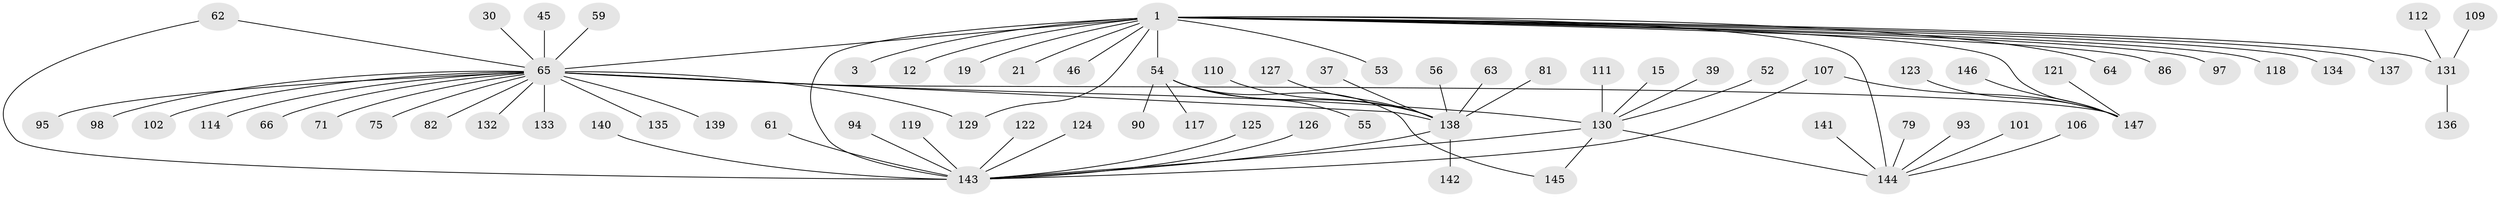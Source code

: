 // original degree distribution, {25: 0.006802721088435374, 5: 0.047619047619047616, 1: 0.5714285714285714, 2: 0.21768707482993196, 6: 0.027210884353741496, 4: 0.047619047619047616, 14: 0.006802721088435374, 9: 0.013605442176870748, 7: 0.013605442176870748, 3: 0.04081632653061224, 8: 0.006802721088435374}
// Generated by graph-tools (version 1.1) at 2025/47/03/09/25 04:47:49]
// undirected, 73 vertices, 81 edges
graph export_dot {
graph [start="1"]
  node [color=gray90,style=filled];
  1;
  3;
  12;
  15 [super="+14"];
  19;
  21;
  30;
  37;
  39;
  45;
  46;
  52;
  53;
  54 [super="+43"];
  55;
  56;
  59 [super="+42"];
  61;
  62;
  63;
  64;
  65 [super="+32+9"];
  66;
  71 [super="+25"];
  75;
  79;
  81;
  82 [super="+27+31"];
  86 [super="+84"];
  90;
  93;
  94;
  95;
  97 [super="+89"];
  98 [super="+76"];
  101;
  102;
  106;
  107;
  109;
  110;
  111;
  112;
  114;
  117 [super="+87"];
  118;
  119;
  121;
  122;
  123;
  124 [super="+104"];
  125;
  126 [super="+70"];
  127;
  129 [super="+77"];
  130 [super="+11"];
  131 [super="+96+78+99"];
  132;
  133;
  134 [super="+100"];
  135;
  136;
  137;
  138 [super="+105+108+44+120+116"];
  139 [super="+38+85"];
  140;
  141;
  142;
  143 [super="+50+128+29+115"];
  144 [super="+113"];
  145;
  146;
  147 [super="+88+35+49+68+91+92"];
  1 -- 3;
  1 -- 12;
  1 -- 19;
  1 -- 21;
  1 -- 46;
  1 -- 53;
  1 -- 54 [weight=2];
  1 -- 64;
  1 -- 118;
  1 -- 137;
  1 -- 144 [weight=2];
  1 -- 143 [weight=4];
  1 -- 65;
  1 -- 147;
  1 -- 131;
  1 -- 129;
  1 -- 86;
  1 -- 97;
  1 -- 134;
  15 -- 130;
  30 -- 65;
  37 -- 138;
  39 -- 130;
  45 -- 65;
  52 -- 130;
  54 -- 90;
  54 -- 145;
  54 -- 55;
  54 -- 138;
  54 -- 117;
  56 -- 138;
  59 -- 65;
  61 -- 143;
  62 -- 143;
  62 -- 65;
  63 -- 138;
  65 -- 138 [weight=3];
  65 -- 66;
  65 -- 133;
  65 -- 75;
  65 -- 130 [weight=2];
  65 -- 132;
  65 -- 135;
  65 -- 71;
  65 -- 139;
  65 -- 82;
  65 -- 95;
  65 -- 102;
  65 -- 114;
  65 -- 147;
  65 -- 129;
  65 -- 98;
  79 -- 144;
  81 -- 138;
  93 -- 144;
  94 -- 143;
  101 -- 144;
  106 -- 144;
  107 -- 143;
  107 -- 147;
  109 -- 131;
  110 -- 138;
  111 -- 130;
  112 -- 131;
  119 -- 143;
  121 -- 147;
  122 -- 143;
  123 -- 147;
  124 -- 143;
  125 -- 143;
  126 -- 143;
  127 -- 138;
  130 -- 145;
  130 -- 143;
  130 -- 144;
  131 -- 136;
  138 -- 142;
  138 -- 143 [weight=3];
  140 -- 143;
  141 -- 144;
  146 -- 147;
}

